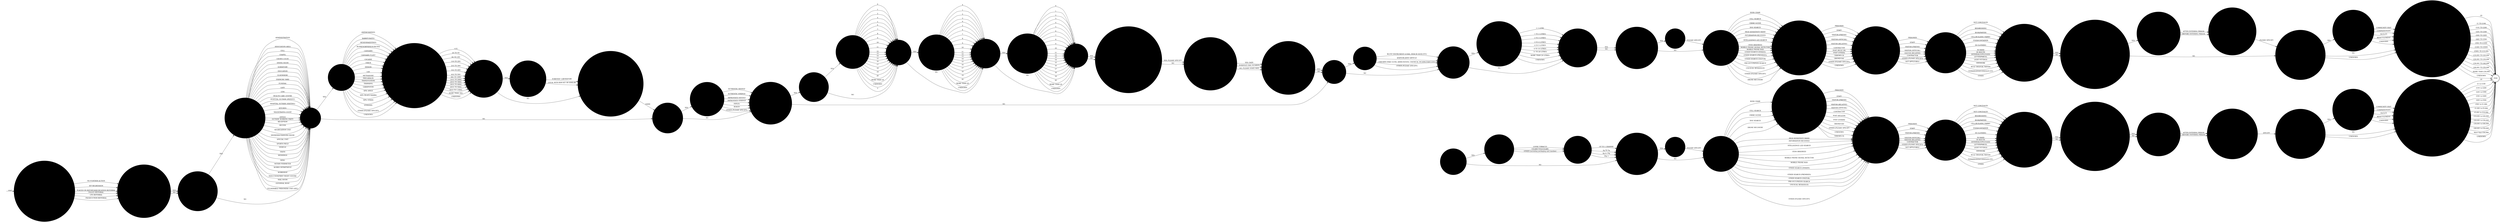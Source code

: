 digraph OLD_FINDS1 {  rankdir=LR;
  node [shape = circle];
  START_NODE [label="", shape=none];
  START_NODE -> 51230 [label = "start"];
  END_NODE [label="END", shape="doublecircle"];
  51230 [label = "What was the main management outcome of this incident?", style="filled", color="#DDD"];
  51230 -> 51231 [label = "NO FURTHER ACTION", style="filled", color="#DDD"];
  51230 -> 51231 [label = "IEP REGRESSION", style="filled", color="#DDD"];
  51230 -> 51231 [label = "PLACED ON REPORT/ADJUDICATION REFERRAL", style="filled", color="#DDD"];
  51230 -> 51231 [label = "POLICE REFERRAL", style="filled", color="#DDD"];
  51230 -> 51231 [label = "CPS REFERRAL", style="filled", color="#DDD"];
  51230 -> 51231 [label = "PROSECUTION REFERRAL", style="filled", color="#DDD"];
  51231 [label = "Is any member of staff facing disciplinary charges?", style="filled", color="#DDD"];
  51231 -> 51232 [label = "YES", style="filled", color="#DDD"];
  51231 -> 51232 [label = "NO", style="filled", color="#DDD"];
  51232 [label = "Is the location of the incident known?", style="filled", color="#DDD"];
  51232 -> 51233 [label = "YES", style="filled", color="#DDD"];
  51232 -> 51234 [label = "NO", style="filled", color="#DDD"];
  51233 [label = "What was the location of the incident?", style="filled", color="#DDD"];
  51233 -> 51234 [label = "ADMINISTRATION", style="filled", color="#DDD"];
  51233 -> 51234 [label = "ASSOCIATION AREA", style="filled", color="#DDD"];
  51233 -> 51234 [label = "CELL", style="filled", color="#DDD"];
  51233 -> 51234 [label = "CHAPEL", style="filled", color="#DDD"];
  51233 -> 51234 [label = "CROWN COURT", style="filled", color="#DDD"];
  51233 -> 51234 [label = "DINING ROOM", style="filled", color="#DDD"];
  51233 -> 51234 [label = "DORMITORY", style="filled", color="#DDD"];
  51233 -> 51234 [label = "EDUCATION", style="filled", color="#DDD"];
  51233 -> 51234 [label = "ELSEWHERE", style="filled", color="#DDD"];
  51233 -> 51234 [label = "EXERCISE YARD", style="filled", color="#DDD"];
  51233 -> 51234 [label = "FUNERAL", style="filled", color="#DDD"];
  51233 -> 51234 [label = "GATE", style="filled", color="#DDD"];
  51233 -> 51234 [label = "GYM", style="filled", color="#DDD"];
  51233 -> 51234 [label = "HEALTH CARE CENTRE", style="filled", color="#DDD"];
  51233 -> 51234 [label = "HOSPITAL OUTSIDE (PATIENT)", style="filled", color="#DDD"];
  51233 -> 51234 [label = "HOSPITAL OUTSIDE (VISITING)", style="filled", color="#DDD"];
  51233 -> 51234 [label = "KITCHEN", style="filled", color="#DDD"];
  51233 -> 51234 [label = "MAGISTRATES COURT", style="filled", color="#DDD"];
  51233 -> 51234 [label = "OFFICE", style="filled", color="#DDD"];
  51233 -> 51234 [label = "OUTSIDE WORKING PARTY", style="filled", color="#DDD"];
  51233 -> 51234 [label = "RECEPTION", style="filled", color="#DDD"];
  51233 -> 51234 [label = "RECESS", style="filled", color="#DDD"];
  51233 -> 51234 [label = "SEGREGATION UNIT", style="filled", color="#DDD"];
  51233 -> 51234 [label = "SHOWERS/CHANGING ROOM", style="filled", color="#DDD"];
  51233 -> 51234 [label = "SPECIAL UNIT", style="filled", color="#DDD"];
  51233 -> 51234 [label = "SPORTS FIELD", style="filled", color="#DDD"];
  51233 -> 51234 [label = "VEHICLE", style="filled", color="#DDD"];
  51233 -> 51234 [label = "VISITS", style="filled", color="#DDD"];
  51233 -> 51234 [label = "WEDDINGS", style="filled", color="#DDD"];
  51233 -> 51234 [label = "WING", style="filled", color="#DDD"];
  51233 -> 51234 [label = "WITHIN PERIMETER", style="filled", color="#DDD"];
  51233 -> 51234 [label = "WORKS DEPARTMENT", style="filled", color="#DDD"];
  51233 -> 51234 [label = "WORKSHOP", style="filled", color="#DDD"];
  51233 -> 51234 [label = "INDUCTION/FIRST NIGHT CENTRE", style="filled", color="#DDD"];
  51233 -> 51234 [label = "MAIL ROOM", style="filled", color="#DDD"];
  51233 -> 51234 [label = "EXTERNAL ROOF", style="filled", color="#DDD"];
  51233 -> 51234 [label = "VULNERABLE PRISONERS UNIT (VPU)", style="filled", color="#DDD"];
  51234 [label = "Was a drug found?", style="filled", color="#DDD"];
  51234 -> 51235 [label = "YES", style="filled", color="#DDD"];
  51234 -> 51240 [label = "NO", style="filled", color="#DDD"];
  51235 [label = "Describe the drug found", style="filled", color="#DDD"];
  51235 -> 51236 [label = "AMPHETAMINES", style="filled", color="#DDD"];
  51235 -> 51236 [label = "BARBITURATES", style="filled", color="#DDD"];
  51235 -> 51236 [label = "BENZODIAZEPINES", style="filled", color="#DDD"];
  51235 -> 51236 [label = "BUPRENORPHINE/SUBUTEX", style="filled", color="#DDD"];
  51235 -> 51236 [label = "CANNABIS", style="filled", color="#DDD"];
  51235 -> 51236 [label = "CANNABIS PLANT", style="filled", color="#DDD"];
  51235 -> 51236 [label = "COCAINE", style="filled", color="#DDD"];
  51235 -> 51236 [label = "CRACK", style="filled", color="#DDD"];
  51235 -> 51236 [label = "HEROIN", style="filled", color="#DDD"];
  51235 -> 51236 [label = "LSD", style="filled", color="#DDD"];
  51235 -> 51236 [label = "METHADONE", style="filled", color="#DDD"];
  51235 -> 51236 [label = "PREGABALIN", style="filled", color="#DDD"];
  51235 -> 51236 [label = "TRANQUILISERS", style="filled", color="#DDD"];
  51235 -> 51236 [label = "TRAMADOL", style="filled", color="#DDD"];
  51235 -> 51236 [label = "GABAPENTIN", style="filled", color="#DDD"];
  51235 -> 51236 [label = "NPS: SPICE", style="filled", color="#DDD"];
  51235 -> 51236 [label = "NPS: BLACK MAMBA", style="filled", color="#DDD"];
  51235 -> 51236 [label = "NPS: OTHER", style="filled", color="#DDD"];
  51235 -> 51236 [label = "STEROIDS", style="filled", color="#DDD"];
  51235 -> 51236 [label = "OTHER (PLEASE SPECIFY)", style="filled", color="#DDD"];
  51235 -> 51236 [label = "UNKNOWN", style="filled", color="#DDD"];
  51236 [label = "What was the estimated weight of all drugs/substances found?", style="filled", color="#DDD"];
  51236 -> 51237 [label = "<1G", style="filled", color="#DDD"];
  51236 -> 51237 [label = "2G TO 5G", style="filled", color="#DDD"];
  51236 -> 51237 [label = "6G TO 10G", style="filled", color="#DDD"];
  51236 -> 51237 [label = "11G TO 20G", style="filled", color="#DDD"];
  51236 -> 51237 [label = "21G TO 30G", style="filled", color="#DDD"];
  51236 -> 51237 [label = "31G TO 40G", style="filled", color="#DDD"];
  51236 -> 51237 [label = "41G TO 50G", style="filled", color="#DDD"];
  51236 -> 51237 [label = "50G TO 100G", style="filled", color="#DDD"];
  51236 -> 51237 [label = "101G TO 200G", style="filled", color="#DDD"];
  51236 -> 51237 [label = "201G TO 300G", style="filled", color="#DDD"];
  51236 -> 51237 [label = "301G TO 400G", style="filled", color="#DDD"];
  51236 -> 51237 [label = "401G TO 500G", style="filled", color="#DDD"];
  51236 -> 51237 [label = "501G TO 1,000G", style="filled", color="#DDD"];
  51236 -> 51237 [label = "MORE THAN 1KG", style="filled", color="#DDD"];
  51236 -> 51237 [label = "UNKNOWN", style="filled", color="#DDD"];
  51237 [label = "Was the substance found analysed?", style="filled", color="#DDD"];
  51237 -> 51238 [label = "YES", style="filled", color="#DDD"];
  51237 -> 51239 [label = "NO", style="filled", color="#DDD"];
  51238 [label = "How was the substance analysed?", style="filled", color="#DDD"];
  51238 -> 51239 [label = "FORENSIC LABORATORY", style="filled", color="#DDD"];
  51238 -> 51239 [label = "LOCAL WITH BDH KIT OR SIMILAR", style="filled", color="#DDD"];
  51239 [label = "To which police station were seized drugs sent for destruction?", style="filled", color="#DDD"];
  51239 -> 51240 [label = "NAME", style="filled", color="#DDD"];
  51240 [label = "Was drug equipment found?", style="filled", color="#DDD"];
  51240 -> 51241 [label = "YES", style="filled", color="#DDD"];
  51240 -> 51242 [label = "NO", style="filled", color="#DDD"];
  51241 [label = "Describe drug equipment found", style="filled", color="#DDD"];
  51241 -> 51242 [label = "AUTHENTIC NEEDLE", style="filled", color="#DDD"];
  51241 -> 51242 [label = "AUTHENTIC SYRINGE", style="filled", color="#DDD"];
  51241 -> 51242 [label = "IMPROVISED NEEDLE", style="filled", color="#DDD"];
  51241 -> 51242 [label = "IMPROVISED SYRINGE", style="filled", color="#DDD"];
  51241 -> 51242 [label = "PIPE(S)", style="filled", color="#DDD"];
  51241 -> 51242 [label = "ROACH", style="filled", color="#DDD"];
  51241 -> 51242 [label = "OTHER (PLEASE SPECIFY)", style="filled", color="#DDD"];
  51242 [label = "Was a mobile phone related item found?", style="filled", color="#DDD"];
  51242 -> 51243 [label = "YES", style="filled", color="#DDD"];
  51242 -> 51253 [label = "NO", style="filled", color="#DDD"];
  51243 [label = "Was a mobile phone found?", style="filled", color="#DDD"];
  51243 -> 51244 [label = "YES", style="filled", color="#DDD"];
  51243 -> 51245 [label = "NO", style="filled", color="#DDD"];
  51244 [label = "Enter number of mobiles found", style="filled", color="#DDD"];
  51244 -> 51245 [label = "0", style="filled", color="#DDD"];
  51244 -> 51245 [label = "1", style="filled", color="#DDD"];
  51244 -> 51245 [label = "2", style="filled", color="#DDD"];
  51244 -> 51245 [label = "4", style="filled", color="#DDD"];
  51244 -> 51245 [label = "5", style="filled", color="#DDD"];
  51244 -> 51245 [label = "6", style="filled", color="#DDD"];
  51244 -> 51245 [label = "7", style="filled", color="#DDD"];
  51244 -> 51245 [label = "8", style="filled", color="#DDD"];
  51244 -> 51245 [label = "9", style="filled", color="#DDD"];
  51244 -> 51245 [label = "10", style="filled", color="#DDD"];
  51244 -> 51245 [label = "11", style="filled", color="#DDD"];
  51244 -> 51245 [label = "12", style="filled", color="#DDD"];
  51244 -> 51245 [label = "13", style="filled", color="#DDD"];
  51244 -> 51245 [label = "14", style="filled", color="#DDD"];
  51244 -> 51245 [label = "15", style="filled", color="#DDD"];
  51244 -> 51245 [label = "16", style="filled", color="#DDD"];
  51244 -> 51245 [label = "17", style="filled", color="#DDD"];
  51244 -> 51245 [label = "18", style="filled", color="#DDD"];
  51244 -> 51245 [label = "19", style="filled", color="#DDD"];
  51244 -> 51245 [label = "20", style="filled", color="#DDD"];
  51244 -> 51245 [label = "MORE THAN 20", style="filled", color="#DDD"];
  51244 -> 51245 [label = "UNKNOWN", style="filled", color="#DDD"];
  51244 -> 51245 [label = "3", style="filled", color="#DDD"];
  51245 [label = "Was a SIM card found?", style="filled", color="#DDD"];
  51245 -> 51246 [label = "YES", style="filled", color="#DDD"];
  51245 -> 51247 [label = "NO", style="filled", color="#DDD"];
  51246 [label = "Enter number of SIM cards found", style="filled", color="#DDD"];
  51246 -> 51247 [label = "0", style="filled", color="#DDD"];
  51246 -> 51247 [label = "1", style="filled", color="#DDD"];
  51246 -> 51247 [label = "2", style="filled", color="#DDD"];
  51246 -> 51247 [label = "3", style="filled", color="#DDD"];
  51246 -> 51247 [label = "4", style="filled", color="#DDD"];
  51246 -> 51247 [label = "5", style="filled", color="#DDD"];
  51246 -> 51247 [label = "6", style="filled", color="#DDD"];
  51246 -> 51247 [label = "7", style="filled", color="#DDD"];
  51246 -> 51247 [label = "8", style="filled", color="#DDD"];
  51246 -> 51247 [label = "9", style="filled", color="#DDD"];
  51246 -> 51247 [label = "10", style="filled", color="#DDD"];
  51246 -> 51247 [label = "11", style="filled", color="#DDD"];
  51246 -> 51247 [label = "12", style="filled", color="#DDD"];
  51246 -> 51247 [label = "13", style="filled", color="#DDD"];
  51246 -> 51247 [label = "14", style="filled", color="#DDD"];
  51246 -> 51247 [label = "15", style="filled", color="#DDD"];
  51246 -> 51247 [label = "16", style="filled", color="#DDD"];
  51246 -> 51247 [label = "17", style="filled", color="#DDD"];
  51246 -> 51247 [label = "18", style="filled", color="#DDD"];
  51246 -> 51247 [label = "19", style="filled", color="#DDD"];
  51246 -> 51247 [label = "20", style="filled", color="#DDD"];
  51246 -> 51247 [label = "MORE THAN 20", style="filled", color="#DDD"];
  51246 -> 51247 [label = "UNKNOWN", style="filled", color="#DDD"];
  51247 [label = "Was a memory card found?", style="filled", color="#DDD"];
  51247 -> 51248 [label = "YES", style="filled", color="#DDD"];
  51247 -> 51249 [label = "NO", style="filled", color="#DDD"];
  51248 [label = "Enter number of memory cards found", style="filled", color="#DDD"];
  51248 -> 51249 [label = "0", style="filled", color="#DDD"];
  51248 -> 51249 [label = "1", style="filled", color="#DDD"];
  51248 -> 51249 [label = "2", style="filled", color="#DDD"];
  51248 -> 51249 [label = "3", style="filled", color="#DDD"];
  51248 -> 51249 [label = "4", style="filled", color="#DDD"];
  51248 -> 51249 [label = "5", style="filled", color="#DDD"];
  51248 -> 51249 [label = "6", style="filled", color="#DDD"];
  51248 -> 51249 [label = "7", style="filled", color="#DDD"];
  51248 -> 51249 [label = "8", style="filled", color="#DDD"];
  51248 -> 51249 [label = "9", style="filled", color="#DDD"];
  51248 -> 51249 [label = "10", style="filled", color="#DDD"];
  51248 -> 51249 [label = "11", style="filled", color="#DDD"];
  51248 -> 51249 [label = "12", style="filled", color="#DDD"];
  51248 -> 51249 [label = "13", style="filled", color="#DDD"];
  51248 -> 51249 [label = "14", style="filled", color="#DDD"];
  51248 -> 51249 [label = "15", style="filled", color="#DDD"];
  51248 -> 51249 [label = "16", style="filled", color="#DDD"];
  51248 -> 51249 [label = "17", style="filled", color="#DDD"];
  51248 -> 51249 [label = "18", style="filled", color="#DDD"];
  51248 -> 51249 [label = "19", style="filled", color="#DDD"];
  51248 -> 51249 [label = "20", style="filled", color="#DDD"];
  51248 -> 51249 [label = "MORE THAN 20", style="filled", color="#DDD"];
  51248 -> 51249 [label = "UNKNOWN", style="filled", color="#DDD"];
  51249 [label = "Was a charger found?", style="filled", color="#DDD"];
  51249 -> 51250 [label = "YES", style="filled", color="#DDD"];
  51249 -> 51250 [label = "NO", style="filled", color="#DDD"];
  51250 [label = "Was any other mobile phone/communication related item found?", style="filled", color="#DDD"];
  51250 -> 51251 [label = "YES: PLEASE SPECIFY", style="filled", color="#DDD"];
  51250 -> 51251 [label = "NO", style="filled", color="#DDD"];
  51251 [label = "Has phone/sim/memory card been sent to NDTSG?", style="filled", color="#DDD"];
  51251 -> 51252 [label = "YES: DATE", style="filled", color="#DDD"];
  51251 -> 51252 [label = "EVIDENCE BAG NUMBER", style="filled", color="#DDD"];
  51251 -> 51252 [label = "NO: PLEASE STATE WHY", style="filled", color="#DDD"];
  51252 [label = "Has phone/sim/equipment been retained by police?", style="filled", color="#DDD"];
  51252 -> 51253 [label = "YES", style="filled", color="#DDD"];
  51252 -> 51253 [label = "NO", style="filled", color="#DDD"];
  51253 [label = "Was a weapon found?", style="filled", color="#DDD"];
  51253 -> 51254 [label = "YES", style="filled", color="#DDD"];
  51253 -> 51255 [label = "NO", style="filled", color="#DDD"];
  51254 [label = "Describe the weapon", style="filled", color="#DDD"];
  51254 -> 51255 [label = "BLUNT INSTRUMENT (COSH, ITEM IN SOCK ETC)", style="filled", color="#DDD"];
  51254 -> 51255 [label = "KNIFE/BLADED ARTICLE", style="filled", color="#DDD"];
  51254 -> 51255 [label = "FIREARM (FAKE GUNS, AMMUNITION, CHEMICAL INCAPACITANT ETC)", style="filled", color="#DDD"];
  51254 -> 51255 [label = "OTHER (PLEASE SPECIFY)", style="filled", color="#DDD"];
  51255 [label = "Was any alcohol/hooch found?", style="filled", color="#DDD"];
  51255 -> 51256 [label = "YES", style="filled", color="#DDD"];
  51255 -> 51257 [label = "NO", style="filled", color="#DDD"];
  51256 [label = "What quantity of alcohol/hooch was found?", style="filled", color="#DDD"];
  51256 -> 51257 [label = "< 1 LITRE", style="filled", color="#DDD"];
  51256 -> 51257 [label = "1 TO 2 LITRES", style="filled", color="#DDD"];
  51256 -> 51257 [label = "2 TO 3 LITRES", style="filled", color="#DDD"];
  51256 -> 51257 [label = "3 TO 4 LITRES", style="filled", color="#DDD"];
  51256 -> 51257 [label = "4 TO 5 LITRES", style="filled", color="#DDD"];
  51256 -> 51257 [label = "6 TO 10 LITRES", style="filled", color="#DDD"];
  51256 -> 51257 [label = "11 TO 20 LITRES", style="filled", color="#DDD"];
  51256 -> 51257 [label = "MORE THAN 20 LITRES", style="filled", color="#DDD"];
  51256 -> 51257 [label = "UNKNOWN", style="filled", color="#DDD"];
  51257 [label = "Was any distilling equipment found?", style="filled", color="#DDD"];
  51257 -> 51258 [label = "YES", style="filled", color="#DDD"];
  51257 -> 51258 [label = "NO", style="filled", color="#DDD"];
  51258 [label = "Were any other reportable items found?", style="filled", color="#DDD"];
  51258 -> 51259 [label = "YES"];
  51258 -> 51260 [label = "NO"];
  51259 [label = "Describe the item", style="filled", color="#DDD"];
  51259 -> 51260 [label = "PLEASE SPECIFY"];
  51260 [label = "Describe how the item was found", style="filled", color="#DDD"];
  51260 -> 51261 [label = "BOSS CHAIR"];
  51260 -> 51261 [label = "CELL SEARCH"];
  51260 -> 51261 [label = "CRIME SCENE"];
  51260 -> 51261 [label = "DOG SEARCH"];
  51260 -> 51261 [label = "HIGH SENSITIVITY WAND"];
  51260 -> 51261 [label = "INFORMATION RECEIVED"];
  51260 -> 51261 [label = "INTELLIGENCE LED SEARCH"];
  51260 -> 51261 [label = "ITEM OBSERVED"];
  51260 -> 51261 [label = "MOBILE PHONE SIGNAL DETECTOR"];
  51260 -> 51261 [label = "MOBILE PHONE ROD"];
  51260 -> 51261 [label = "OTHER SEARCH (INMATE)"];
  51260 -> 51261 [label = "OTHER SEARCH (PREMISES)"];
  51260 -> 51261 [label = "OTHER SEARCH (VISITOR)"];
  51260 -> 51261 [label = "PRE-OCCUPATION SEARCH"];
  51260 -> 51261 [label = "UNUSUAL BEHAVIOUR"];
  51260 -> 51261 [label = "OTHER (PLEASE SPECIFY)"];
  51260 -> 51261 [label = "DRONE RECOVERY"];
  51261 [label = "Describe the method of entry into the establishment", style="filled", color="#DDD"];
  51261 -> 51262 [label = "PRISONER"];
  51261 -> 51262 [label = "STAFF"];
  51261 -> 51262 [label = "VISITOR (FRIEND)"];
  51261 -> 51262 [label = "VISITOR (OFFICIAL)"];
  51261 -> 51262 [label = "VISITOR (RELATIVE)"];
  51261 -> 51262 [label = "CONTRACTOR"];
  51261 -> 51262 [label = "POST (RULE 39)"];
  51261 -> 51262 [label = "POST (OTHER)"];
  51261 -> 51262 [label = "THROWN IN"];
  51261 -> 51262 [label = "DRONE/UAV"];
  51261 -> 51262 [label = "OTHER (PLEASE SPECIFY)"];
  51261 -> 51262 [label = "UNKNOWN"];
  51262 [label = "If found in possession, whose was it found in?", style="filled", color="#DDD"];
  51262 -> 51263 [label = "PRISONER"];
  51262 -> 51263 [label = "STAFF"];
  51262 -> 51263 [label = "VISITOR (FRIEND)"];
  51262 -> 51263 [label = "VISITOR (OFFICIAL)"];
  51262 -> 51263 [label = "VISITOR (RELATIVE)"];
  51262 -> 51263 [label = "CONTRACTOR"];
  51262 -> 51263 [label = "OTHER (PLEASE SPECIFY)"];
  51262 -> 51263 [label = "NOT APPLICABLE"];
  51263 [label = "What was the method of concealment?", style="filled", color="#DDD"];
  51263 -> 51264 [label = "NOT CONCEALED"];
  51263 -> 51264 [label = "BED/BEDDING"];
  51263 -> 51264 [label = "BOOK/PAPERS"];
  51263 -> 51264 [label = "CELL/BUILDING FABRIC"];
  51263 -> 51264 [label = "FOOD/CONTAINER"];
  51263 -> 51264 [label = "IN CLOTHING"];
  51263 -> 51264 [label = "IN HAND"];
  51263 -> 51264 [label = "IN MOUTH"];
  51263 -> 51264 [label = "INTERNALLY/PLUGGED"];
  51263 -> 51264 [label = "LETTER/PARCEL"];
  51263 -> 51264 [label = "LIGHT FITTINGS"];
  51263 -> 51264 [label = "PIPEWORK"];
  51263 -> 51264 [label = "RULE 39/LEGAL PAPERS"];
  51263 -> 51264 [label = "TV/RADIO/DVD/CONSOLES ETC"];
  51263 -> 51264 [label = "OTHER"];
  51264 [label = "Is the item heavily contaminated (e.g. blood or faeces)?", style="filled", color="#DDD"];
  51264 -> 51265 [label = "YES"];
  51264 -> 51265 [label = "NO"];
  51265 [label = "Was a visitor suspected of involvement and arrested by the police?", style="filled", color="#DDD"];
  51265 -> 51266 [label = "YES"];
  51265 -> 51268 [label = "NO"];
  51266 [label = "Describe circumstances of visitors arrest", style="filled", color="#DDD"];
  51266 -> 51267 [label = "AFTER ENTERING PRISON"];
  51266 -> 51267 [label = "BEFORE ENTERING PRISON"];
  51267 [label = "To which police station was the visitor taken?", style="filled", color="#DDD"];
  51267 -> 51268 [label = "PLEASE SPECIFY"];
  51268 [label = "Were the items obtained on temporary release?", style="filled", color="#DDD"];
  51268 -> 51269 [label = "YES"];
  51268 -> 51270 [label = "NO"];
  51268 -> 51270 [label = "UNKNOWN"];
  51269 [label = "Describe the type of temporary release", style="filled", color="#DDD"];
  51269 -> 51270 [label = "COMMUNITY VISIT"];
  51269 -> 51270 [label = "COMPASSIONATE"];
  51269 -> 51270 [label = "FACILITY"];
  51269 -> 51270 [label = "RESETTLEMENT"];
  51269 -> 51270 [label = "UNKNOWN"];
  51270 [label = "What was the total estimated value of the find (drugs, mobile phones etc)?", style="filled", color="#DDD"];
  51270 -> END_NODE [label = "£0"];
  51270 -> END_NODE [label = "£1 TO £100"];
  51270 -> END_NODE [label = "£101 TO £200"];
  51270 -> END_NODE [label = "£201 TO £300"];
  51270 -> END_NODE [label = "£301 TO £400"];
  51270 -> END_NODE [label = "£401 TO £500"];
  51270 -> END_NODE [label = "£501 TO £1000"];
  51270 -> END_NODE [label = "£1001 TO £5000"];
  51270 -> END_NODE [label = "£5001 TO £10,000"];
  51270 -> END_NODE [label = "£10,001 TO £20,000"];
  51270 -> END_NODE [label = "£20,001 TO £30,000"];
  51270 -> END_NODE [label = "£30,001 TO £40,000"];
  51270 -> END_NODE [label = "£40,001 TO £50,000"];
  51270 -> END_NODE [label = "MORE THAN £50,000"];
  51270 -> END_NODE [label = "UNKNOWN"];
  57223 [label = "Was any tobacco found?", style="filled", color="#DDD"];
  57223 -> 57224 [label = "YES", style="filled", color="#DDD"];
  57223 -> 57226 [label = "NO", style="filled", color="#DDD"];
  57224 [label = "Describe the tobacco found", style="filled", color="#DDD"];
  57224 -> 57225 [label = "LOOSE TOBACCO", style="filled", color="#DDD"];
  57224 -> 57225 [label = "CIGARETTES/CIGARS", style="filled", color="#DDD"];
  57224 -> 57225 [label = "OTHER (including packaging and roaches)", style="filled", color="#DDD"];
  57225 [label = "Approx weight of tobacco", style="filled", color="#DDD"];
  57225 -> 57226 [label = "UP TO 1 GRAMME", style="filled", color="#DDD"];
  57225 -> 57226 [label = "2g TO 5g", style="filled", color="#DDD"];
  57225 -> 57226 [label = "6g to 10g", style="filled", color="#DDD"];
  57225 -> 57226 [label = "10g +", style="filled", color="#DDD"];
  57226 [label = "Were any other reportable items found?", style="filled", color="#DDD"];
  57226 -> 57227 [label = "YES", style="filled", color="#DDD"];
  57226 -> 57228 [label = "NO", style="filled", color="#DDD"];
  57227 [label = "Describe the item", style="filled", color="#DDD"];
  57227 -> 57228 [label = "PLEASE SPECIFY", style="filled", color="#DDD"];
  57228 [label = "Describe how the item was found", style="filled", color="#DDD"];
  57228 -> 57229 [label = "BOSS CHAIR", style="filled", color="#DDD"];
  57228 -> 57229 [label = "CELL SEARCH", style="filled", color="#DDD"];
  57228 -> 57229 [label = "CRIME SCENE", style="filled", color="#DDD"];
  57228 -> 57229 [label = "DOG SEARCH", style="filled", color="#DDD"];
  57228 -> 57229 [label = "DRONE RECOVERY", style="filled", color="#DDD"];
  57228 -> 57230 [label = "HIGH SENSITIVITY WAND", style="filled", color="#DDD"];
  57228 -> 57230 [label = "INFORMATION RECEIVED", style="filled", color="#DDD"];
  57228 -> 57230 [label = "NTELLIGENCE LED SEARCH", style="filled", color="#DDD"];
  57228 -> 57230 [label = "ITEM OBSERVED", style="filled", color="#DDD"];
  57228 -> 57230 [label = "MOBILE PHONE SIGNAL DETECTOR", style="filled", color="#DDD"];
  57228 -> 57230 [label = "MOBILE PHONE ROD", style="filled", color="#DDD"];
  57228 -> 57230 [label = "OTHER SEARCH (INMATE)", style="filled", color="#DDD"];
  57228 -> 57230 [label = "OTHER SEARCH (PREMISES)", style="filled", color="#DDD"];
  57228 -> 57230 [label = "OTHER SEARCH (VISITOR)", style="filled", color="#DDD"];
  57228 -> 57230 [label = "PRE-OCCUPATION SEARCH", style="filled", color="#DDD"];
  57228 -> 57230 [label = "UNUSUAL BEHAVIOUR", style="filled", color="#DDD"];
  57228 -> 57230 [label = "OTHER (PLEASE SPECIFY)", style="filled", color="#DDD"];
  57229 [label = "Describe the method of entry into the establishment", style="filled", color="#DDD"];
  57229 -> 57230 [label = "PRISONER", style="filled", color="#DDD"];
  57229 -> 57230 [label = "STAFF", style="filled", color="#DDD"];
  57229 -> 57230 [label = "VISITOR (FRIEND)", style="filled", color="#DDD"];
  57229 -> 57230 [label = "VISITOR (RELATIVE)", style="filled", color="#DDD"];
  57229 -> 57230 [label = "VISITOR (OFFICIAL)", style="filled", color="#DDD"];
  57229 -> 57230 [label = "CONTRACTOR", style="filled", color="#DDD"];
  57229 -> 57230 [label = "POST (RULE39)", style="filled", color="#DDD"];
  57229 -> 57230 [label = "POST (OTHER)", style="filled", color="#DDD"];
  57229 -> 57230 [label = "DRONE/UAV", style="filled", color="#DDD"];
  57229 -> 57230 [label = "OTHER (PLEASE SPECIFY", style="filled", color="#DDD"];
  57229 -> 57230 [label = "UNKNOWN", style="filled", color="#DDD"];
  57229 -> 57230 [label = "THROWN IN", style="filled", color="#DDD"];
  57230 [label = "If found in possession, whose was it found in", style="filled", color="#DDD"];
  57230 -> 57231 [label = "PRISONER", style="filled", color="#DDD"];
  57230 -> 57231 [label = "STAFF", style="filled", color="#DDD"];
  57230 -> 57231 [label = "VISITOR (FRIEND)", style="filled", color="#DDD"];
  57230 -> 57231 [label = "VISITOR (OFFICIAL)", style="filled", color="#DDD"];
  57230 -> 57231 [label = "VISITOR (RELATIVE)", style="filled", color="#DDD"];
  57230 -> 57231 [label = "CONTRACTOR", style="filled", color="#DDD"];
  57230 -> 57231 [label = "OTHER (PLEASE SPECIFY)", style="filled", color="#DDD"];
  57230 -> 57231 [label = "NOT APPLICABLE", style="filled", color="#DDD"];
  57231 [label = "What was the method of concealment?", style="filled", color="#DDD"];
  57231 -> 57232 [label = "NOT CONCEALED", style="filled", color="#DDD"];
  57231 -> 57232 [label = "NOT CONCEALED", style="filled", color="#DDD"];
  57231 -> 57232 [label = "BED/BEDDING", style="filled", color="#DDD"];
  57231 -> 57232 [label = "BOOK/PAPERS", style="filled", color="#DDD"];
  57231 -> 57232 [label = "CELL/BUILDING FABRIC", style="filled", color="#DDD"];
  57231 -> 57232 [label = "FOOD/CONTAINER", style="filled", color="#DDD"];
  57231 -> 57232 [label = "IN CLOTHING", style="filled", color="#DDD"];
  57231 -> 57232 [label = "IN HAND", style="filled", color="#DDD"];
  57231 -> 57232 [label = "IN MOUTH", style="filled", color="#DDD"];
  57231 -> 57232 [label = "INTERNALLY/PLUGGED", style="filled", color="#DDD"];
  57231 -> 57232 [label = "LETTER/PARCEL", style="filled", color="#DDD"];
  57231 -> 57232 [label = "LIGHT FITTINGS", style="filled", color="#DDD"];
  57231 -> 57232 [label = "PIPEWORK", style="filled", color="#DDD"];
  57231 -> 57232 [label = "RULE 39/LEGAL PAPERS", style="filled", color="#DDD"];
  57231 -> 57232 [label = "TV/RADIO/DVD/CONSOLES ETC.", style="filled", color="#DDD"];
  57231 -> 57232 [label = "OTHER", style="filled", color="#DDD"];
  57232 [label = "Is the item heavily contaminated (e.g. blood, faeces)?", style="filled", color="#DDD"];
  57232 -> 57233 [label = "YES", style="filled", color="#DDD"];
  57232 -> 57233 [label = "NO", style="filled", color="#DDD"];
  57233 [label = "Was a visitor suspected of involvement and arrested by the police?", style="filled", color="#DDD"];
  57233 -> 57234 [label = "YES", style="filled", color="#DDD"];
  57233 -> 57234 [label = "NO", style="filled", color="#DDD"];
  57234 [label = "Describe circumstances of visitors arrest", style="filled", color="#DDD"];
  57234 -> 57235 [label = "AFTER ENTERING PRISON", style="filled", color="#DDD"];
  57234 -> 57235 [label = "BEFORE ENTERING PRISON", style="filled", color="#DDD"];
  57235 [label = "To which police station was the visitor taken to?", style="filled", color="#DDD"];
  57235 -> 57236 [label = "SPECIFY", style="filled", color="#DDD"];
  57236 [label = "Were the items obtained on temporary release?", style="filled", color="#DDD"];
  57236 -> 57237 [label = "YES", style="filled", color="#DDD"];
  57236 -> 57238 [label = "NO", style="filled", color="#DDD"];
  57236 -> 57238 [label = "UNKNOWN", style="filled", color="#DDD"];
  57237 [label = "Describe the type of temporary release", style="filled", color="#DDD"];
  57237 -> 57238 [label = "COMMUNITY VISIT", style="filled", color="#DDD"];
  57237 -> 57238 [label = "COMPASSIONATE", style="filled", color="#DDD"];
  57237 -> 57238 [label = "FACILTY", style="filled", color="#DDD"];
  57237 -> 57238 [label = "RESETTLEMENT", style="filled", color="#DDD"];
  57237 -> 57238 [label = "UNKNOWN", style="filled", color="#DDD"];
  57238 [label = "What was the total estimated value of the find (drugs, mobile phones etc.)?", style="filled", color="#DDD"];
  57238 -> END_NODE [label = "£0", style="filled", color="#DDD"];
  57238 -> END_NODE [label = "£1 to £100", style="filled", color="#DDD"];
  57238 -> END_NODE [label = "£101 to £200", style="filled", color="#DDD"];
  57238 -> END_NODE [label = "£201 to £300", style="filled", color="#DDD"];
  57238 -> END_NODE [label = "£301 to £400", style="filled", color="#DDD"];
  57238 -> END_NODE [label = "£401 to £500", style="filled", color="#DDD"];
  57238 -> END_NODE [label = "£501 to £1,000", style="filled", color="#DDD"];
  57238 -> END_NODE [label = "£1,001 to £5,000", style="filled", color="#DDD"];
  57238 -> END_NODE [label = "£5,001 to £10,000", style="filled", color="#DDD"];
  57238 -> END_NODE [label = "£10,001 to £20,000", style="filled", color="#DDD"];
  57238 -> END_NODE [label = "£20,001 to £30,000", style="filled", color="#DDD"];
  57238 -> END_NODE [label = "£30,001 to £40,000", style="filled", color="#DDD"];
  57238 -> END_NODE [label = "£40,001 to £50,000", style="filled", color="#DDD"];
  57238 -> END_NODE [label = "More than £50,000", style="filled", color="#DDD"];
  57238 -> END_NODE [label = "UNKNOWN", style="filled", color="#DDD"];
}
